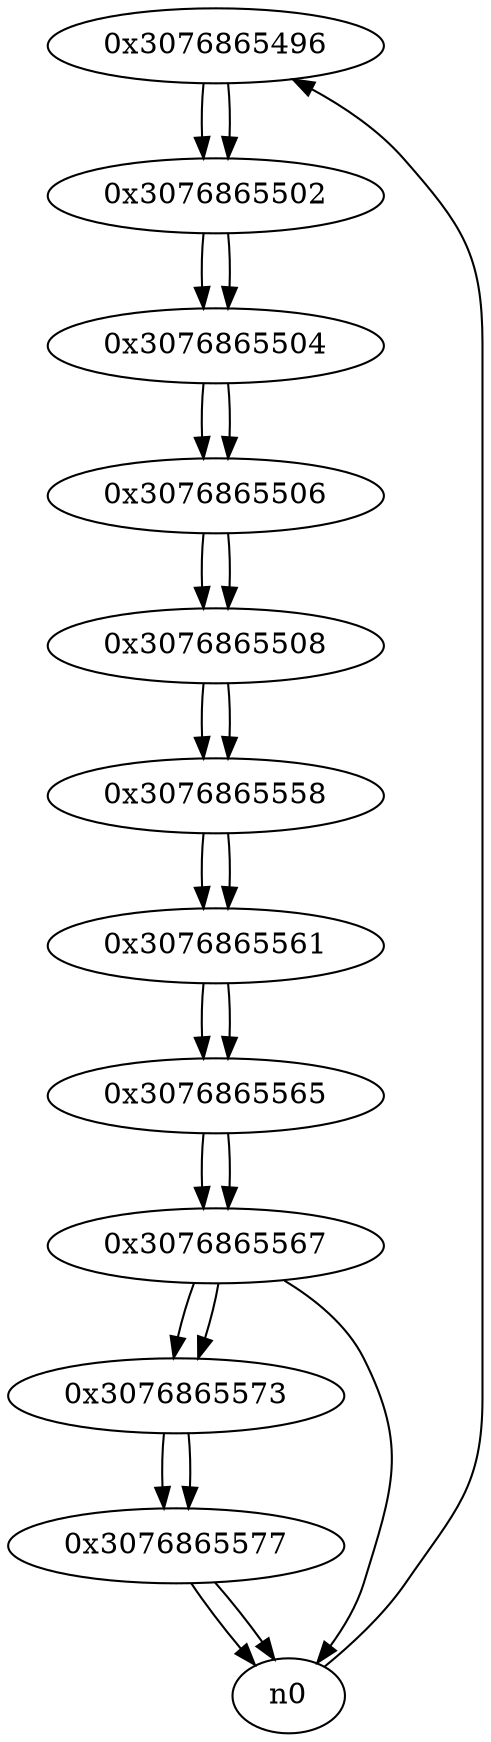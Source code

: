 digraph G{
/* nodes */
  n1 [label="0x3076865496"]
  n2 [label="0x3076865502"]
  n3 [label="0x3076865504"]
  n4 [label="0x3076865506"]
  n5 [label="0x3076865508"]
  n6 [label="0x3076865558"]
  n7 [label="0x3076865561"]
  n8 [label="0x3076865565"]
  n9 [label="0x3076865567"]
  n10 [label="0x3076865573"]
  n11 [label="0x3076865577"]
/* edges */
n1 -> n2;
n0 -> n1;
n2 -> n3;
n1 -> n2;
n3 -> n4;
n2 -> n3;
n4 -> n5;
n3 -> n4;
n5 -> n6;
n4 -> n5;
n6 -> n7;
n5 -> n6;
n7 -> n8;
n6 -> n7;
n8 -> n9;
n7 -> n8;
n9 -> n0;
n9 -> n10;
n8 -> n9;
n10 -> n11;
n9 -> n10;
n11 -> n0;
n11 -> n0;
n10 -> n11;
}
